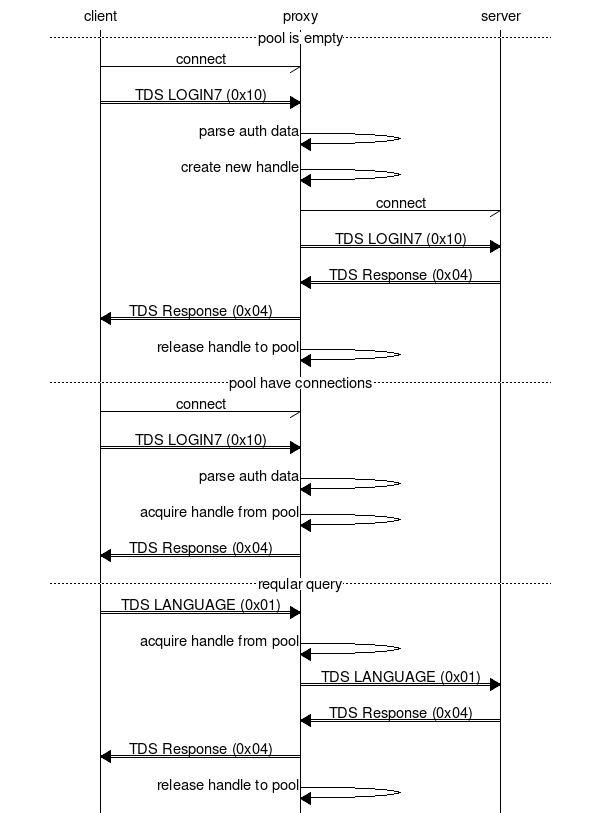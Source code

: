 msc {
	client,proxy,server;

	--- [label="pool is empty"];

	client->proxy [label="connect"];
	client:>proxy [label="TDS LOGIN7 (0x10)"];
	proxy=>proxy [label="parse auth data"];
	proxy=>proxy [label="create new handle"];
	proxy->server [label="connect"];
	proxy:>server [label="TDS LOGIN7 (0x10)"];
	server:>proxy [label="TDS Response (0x04)"];
	proxy:>client [label="TDS Response (0x04)"];
	proxy=>proxy [label="release handle to pool"];

	--- [label="pool have connections"];

	client->proxy [label="connect"];
	client:>proxy [label="TDS LOGIN7 (0x10)"];
	proxy=>proxy [label="parse auth data"];
	proxy=>proxy [label="acquire handle from pool"];
	proxy:>client [label="TDS Response (0x04)"];

	--- [label="reqular query"];
	client:>proxy [label="TDS LANGUAGE (0x01)"];
	proxy=>proxy [label="acquire handle from pool"];
	proxy:>server [label="TDS LANGUAGE (0x01)"];
	server:>proxy [label="TDS Response (0x04)"];
	proxy:>client [label="TDS Response (0x04)"];
	proxy=>proxy [label="release handle to pool"];
}
